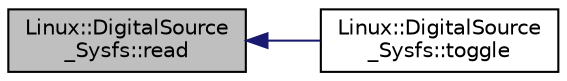 digraph "Linux::DigitalSource_Sysfs::read"
{
 // INTERACTIVE_SVG=YES
  edge [fontname="Helvetica",fontsize="10",labelfontname="Helvetica",labelfontsize="10"];
  node [fontname="Helvetica",fontsize="10",shape=record];
  rankdir="LR";
  Node1 [label="Linux::DigitalSource\l_Sysfs::read",height=0.2,width=0.4,color="black", fillcolor="grey75", style="filled", fontcolor="black"];
  Node1 -> Node2 [dir="back",color="midnightblue",fontsize="10",style="solid",fontname="Helvetica"];
  Node2 [label="Linux::DigitalSource\l_Sysfs::toggle",height=0.2,width=0.4,color="black", fillcolor="white", style="filled",URL="$classLinux_1_1DigitalSource__Sysfs.html#a42489cf8f79370df8ae895a140ffcced"];
}
